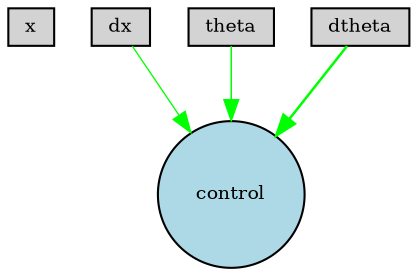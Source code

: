 digraph {
	node [fontsize=9 height=0.2 shape=circle width=0.2]
	x [fillcolor=lightgray shape=box style=filled]
	dx [fillcolor=lightgray shape=box style=filled]
	theta [fillcolor=lightgray shape=box style=filled]
	dtheta [fillcolor=lightgray shape=box style=filled]
	control [fillcolor=lightblue style=filled]
	dtheta -> control [color=green penwidth=1.2089064389763036 style=solid]
	dx -> control [color=green penwidth=0.6282437674075501 style=solid]
	theta -> control [color=green penwidth=0.7229486528557137 style=solid]
}
